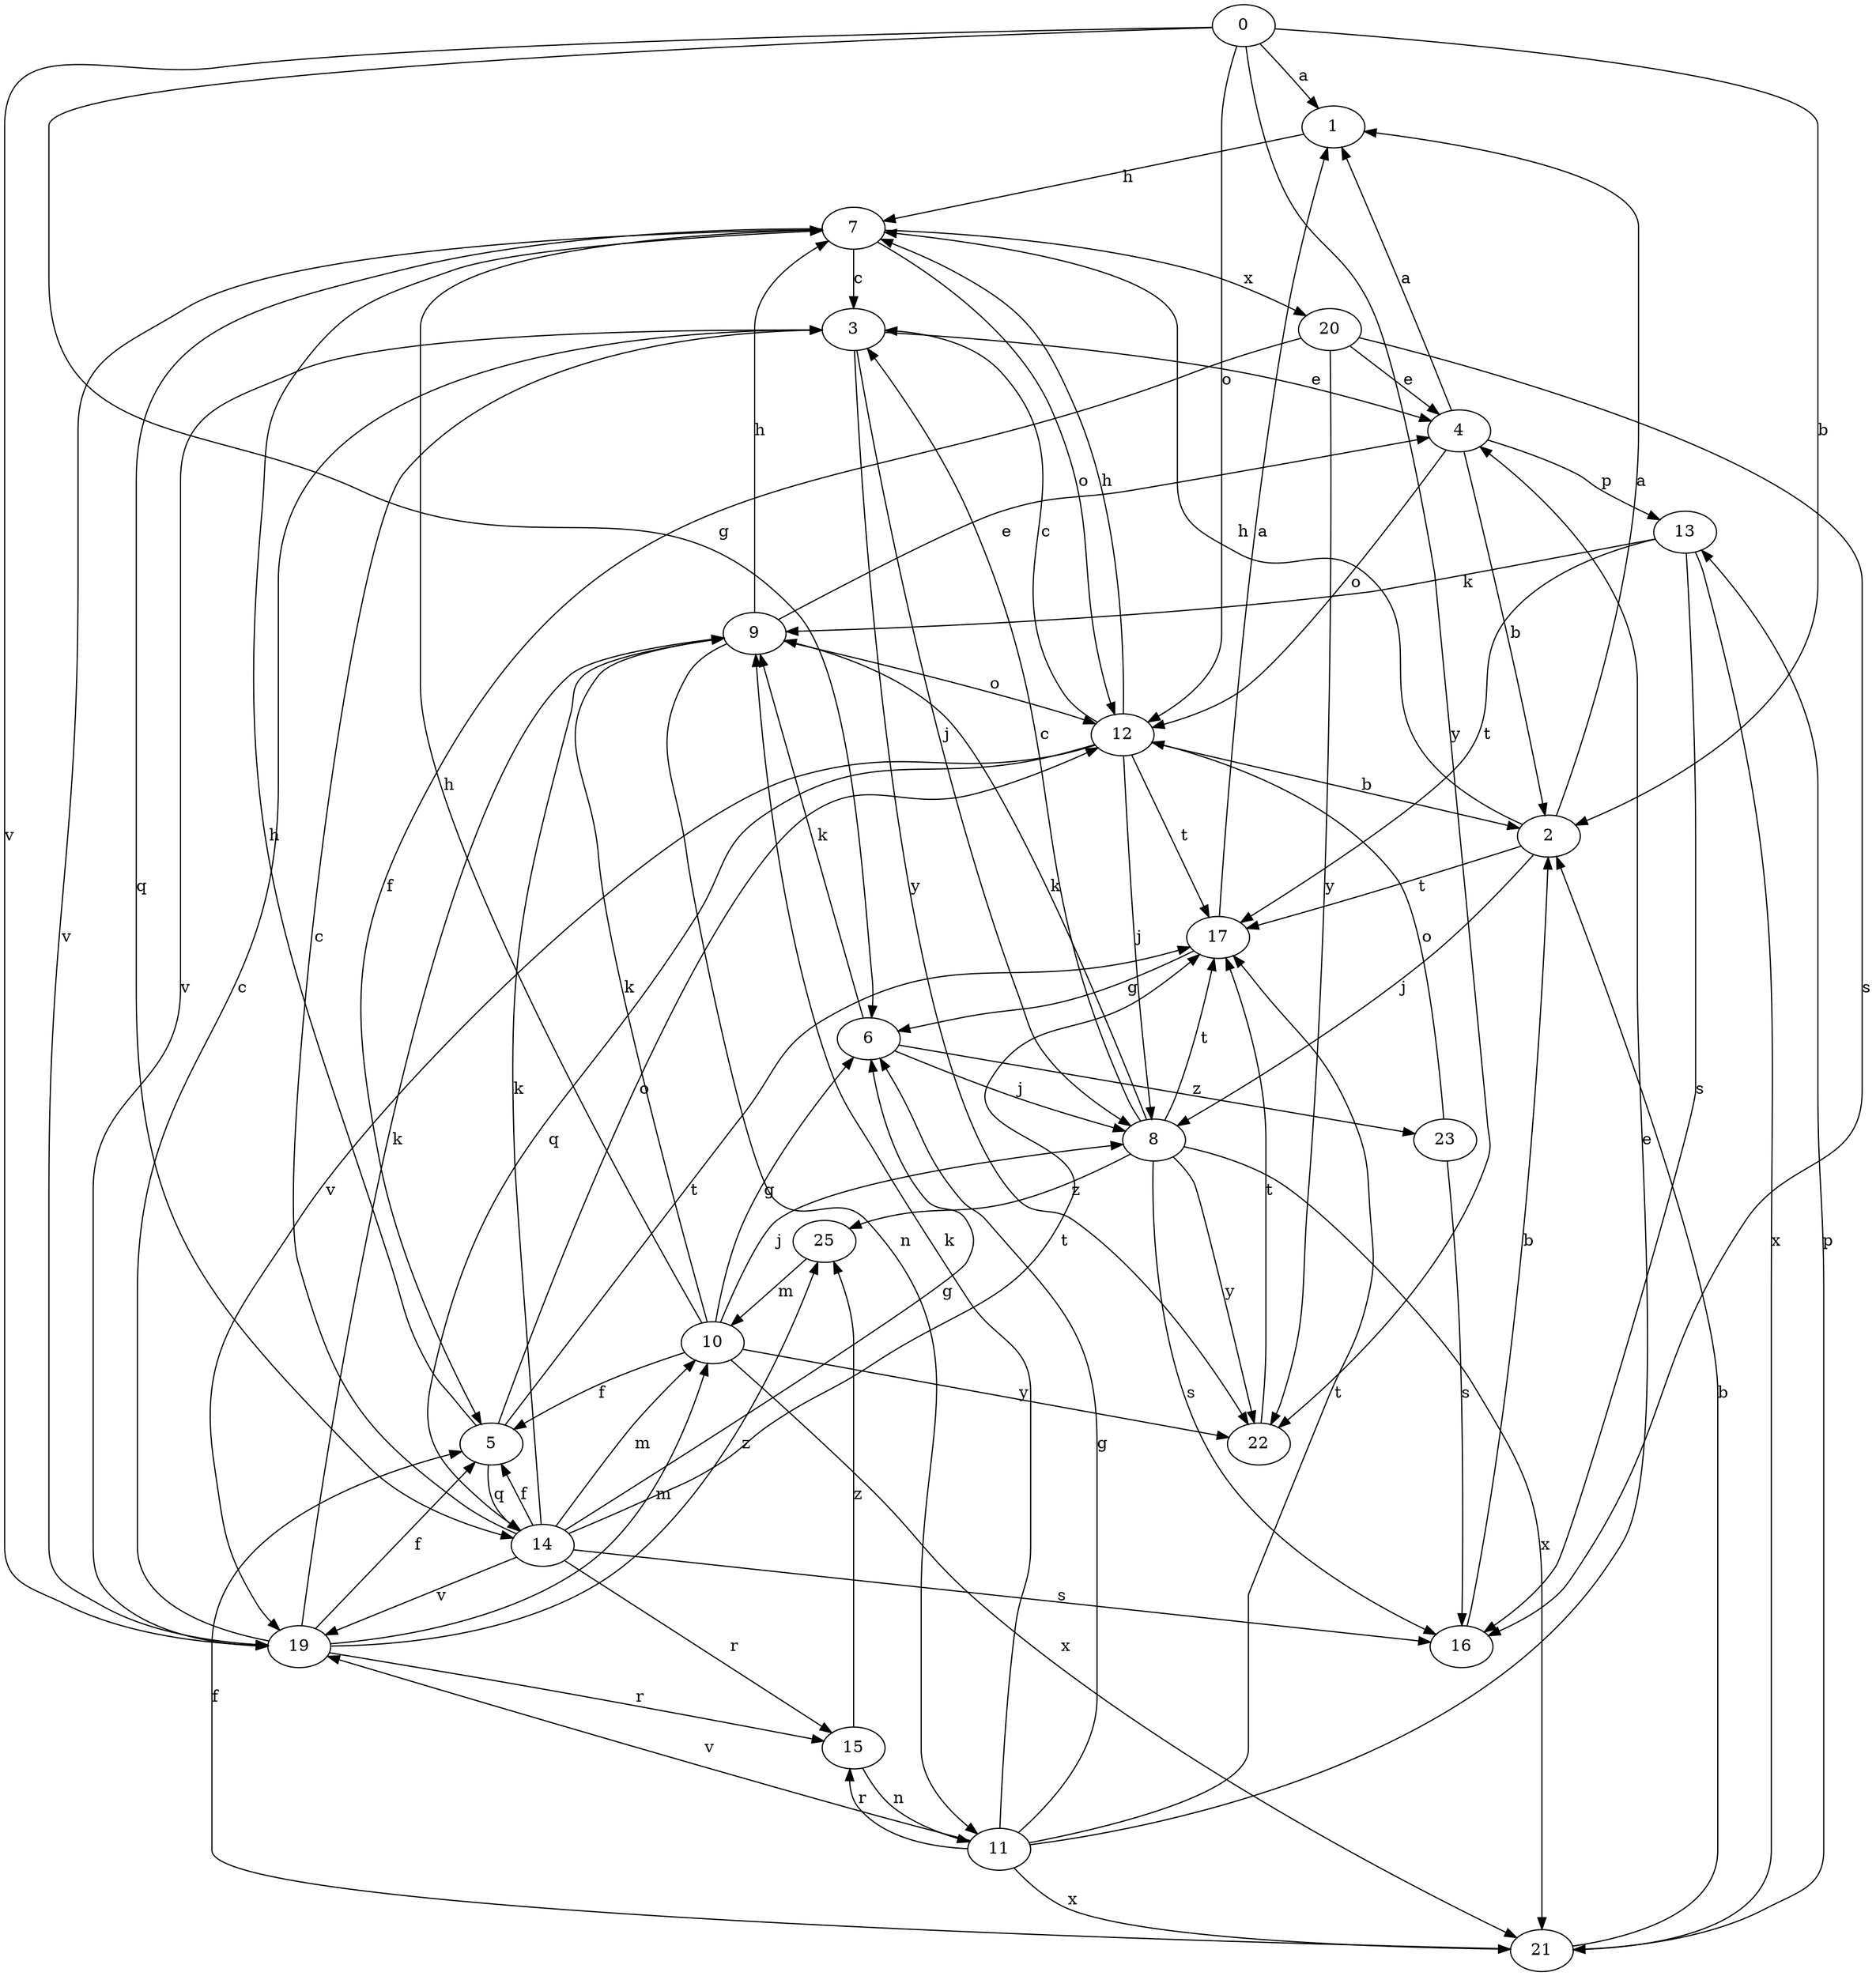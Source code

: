 strict digraph  {
1;
2;
3;
4;
5;
6;
7;
8;
9;
10;
11;
12;
13;
14;
15;
16;
17;
19;
0;
20;
21;
22;
23;
25;
1 -> 7  [label=h];
2 -> 1  [label=a];
2 -> 7  [label=h];
2 -> 8  [label=j];
2 -> 17  [label=t];
3 -> 4  [label=e];
3 -> 8  [label=j];
3 -> 19  [label=v];
3 -> 22  [label=y];
4 -> 1  [label=a];
4 -> 2  [label=b];
4 -> 12  [label=o];
4 -> 13  [label=p];
5 -> 7  [label=h];
5 -> 12  [label=o];
5 -> 14  [label=q];
5 -> 17  [label=t];
6 -> 8  [label=j];
6 -> 9  [label=k];
6 -> 23  [label=z];
7 -> 3  [label=c];
7 -> 12  [label=o];
7 -> 14  [label=q];
7 -> 19  [label=v];
7 -> 20  [label=x];
8 -> 3  [label=c];
8 -> 9  [label=k];
8 -> 16  [label=s];
8 -> 17  [label=t];
8 -> 21  [label=x];
8 -> 22  [label=y];
8 -> 25  [label=z];
9 -> 4  [label=e];
9 -> 7  [label=h];
9 -> 11  [label=n];
9 -> 12  [label=o];
10 -> 5  [label=f];
10 -> 6  [label=g];
10 -> 7  [label=h];
10 -> 8  [label=j];
10 -> 9  [label=k];
10 -> 21  [label=x];
10 -> 22  [label=y];
11 -> 4  [label=e];
11 -> 6  [label=g];
11 -> 9  [label=k];
11 -> 15  [label=r];
11 -> 17  [label=t];
11 -> 19  [label=v];
11 -> 21  [label=x];
12 -> 2  [label=b];
12 -> 3  [label=c];
12 -> 7  [label=h];
12 -> 8  [label=j];
12 -> 14  [label=q];
12 -> 17  [label=t];
12 -> 19  [label=v];
13 -> 9  [label=k];
13 -> 16  [label=s];
13 -> 17  [label=t];
13 -> 21  [label=x];
14 -> 3  [label=c];
14 -> 5  [label=f];
14 -> 6  [label=g];
14 -> 9  [label=k];
14 -> 10  [label=m];
14 -> 15  [label=r];
14 -> 16  [label=s];
14 -> 17  [label=t];
14 -> 19  [label=v];
15 -> 11  [label=n];
15 -> 25  [label=z];
16 -> 2  [label=b];
17 -> 1  [label=a];
17 -> 6  [label=g];
19 -> 3  [label=c];
19 -> 5  [label=f];
19 -> 9  [label=k];
19 -> 10  [label=m];
19 -> 15  [label=r];
19 -> 25  [label=z];
0 -> 1  [label=a];
0 -> 2  [label=b];
0 -> 6  [label=g];
0 -> 12  [label=o];
0 -> 19  [label=v];
0 -> 22  [label=y];
20 -> 4  [label=e];
20 -> 5  [label=f];
20 -> 16  [label=s];
20 -> 22  [label=y];
21 -> 2  [label=b];
21 -> 5  [label=f];
21 -> 13  [label=p];
22 -> 17  [label=t];
23 -> 12  [label=o];
23 -> 16  [label=s];
25 -> 10  [label=m];
}
